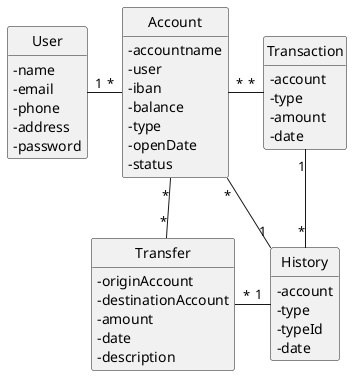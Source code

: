@startuml DomainModel
'https://plantuml.com/class-diagram
skinparam classAttributeIconSize 0
hide circle
hide methods

class User {
    - name
    - email 
    - phone
    - address
    - password
}

class Account {
    - accountname
    - user
    - iban
    - balance
    - type
    - openDate
    - status
}

class Transfer {
    - originAccount
    - destinationAccount
    - amount
    - date
    - description
}

class Transaction {
    - account
    - type
    - amount
    - date
}

class History {
    - account
    - type
    - typeId
    - date
}

User "1"-"*" Account
Account "*"-"*" Transfer
Account "*"-"1" History
Transfer "*"-"1" History
Account "*"-"*" Transaction
Transaction "1"-d-"*" History

@enduml